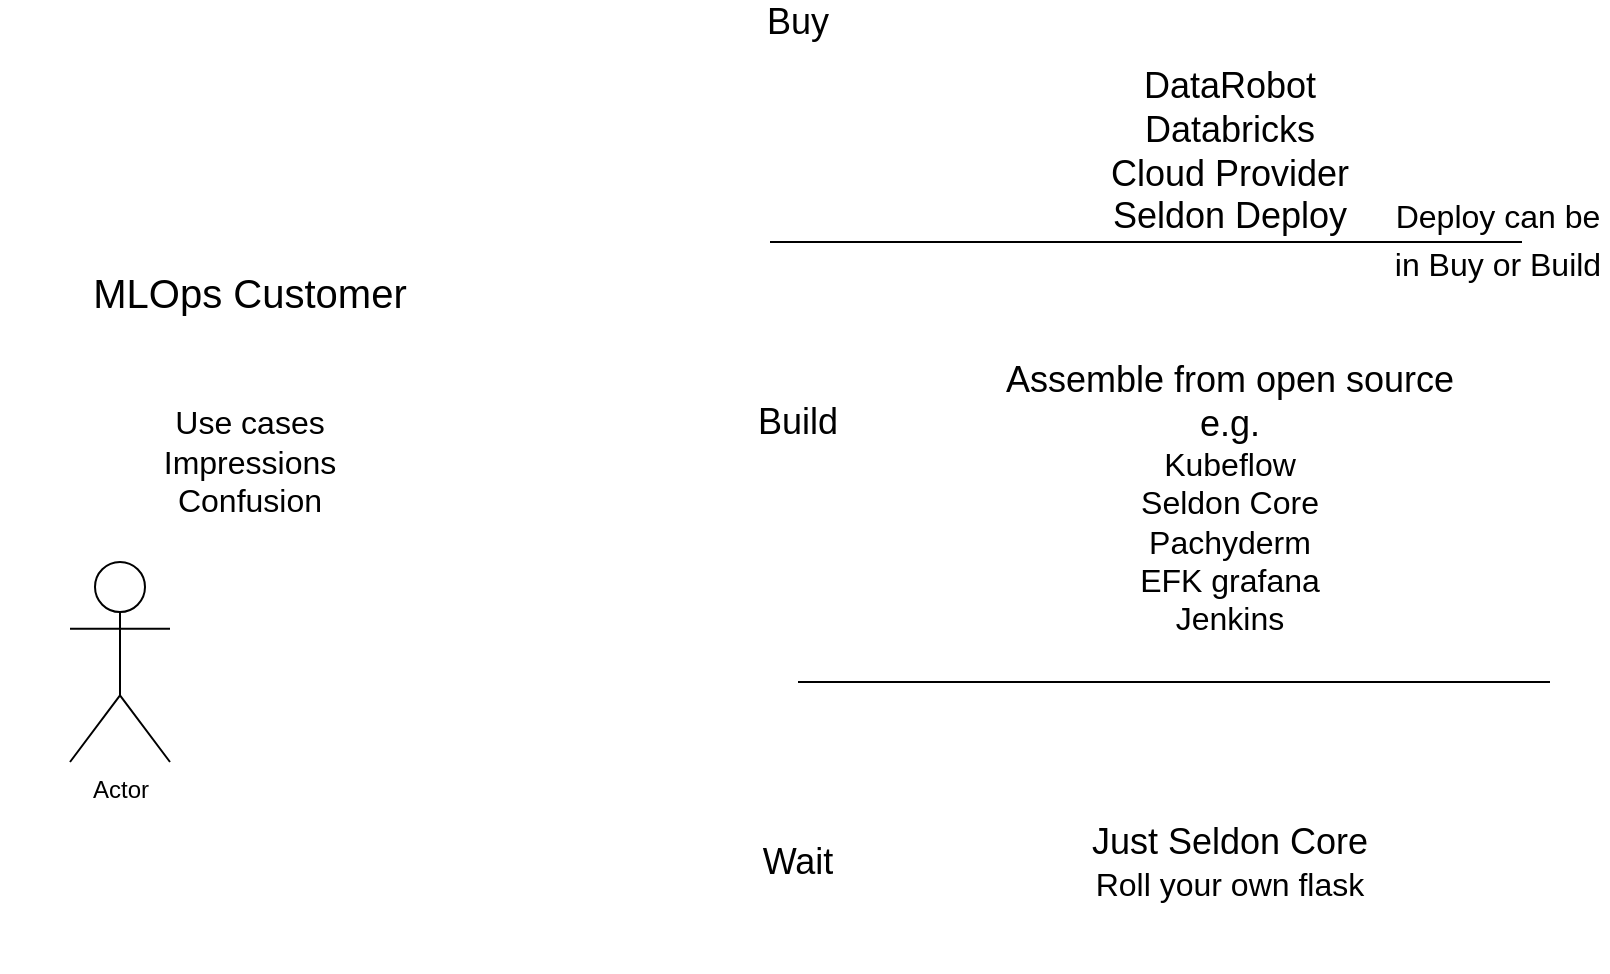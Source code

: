<mxfile version="12.9.1" type="github">
  <diagram id="JuNn_vYBnM_KgY5r-Gk6" name="Page-1">
    <mxGraphModel dx="2062" dy="1132" grid="1" gridSize="10" guides="1" tooltips="1" connect="1" arrows="1" fold="1" page="1" pageScale="1" pageWidth="827" pageHeight="1169" math="0" shadow="0">
      <root>
        <mxCell id="0" />
        <mxCell id="1" parent="0" />
        <mxCell id="BwaWRS_JmhclIeOnP8dX-1" value="Actor" style="shape=umlActor;verticalLabelPosition=bottom;labelBackgroundColor=#ffffff;verticalAlign=top;html=1;outlineConnect=0;" vertex="1" parent="1">
          <mxGeometry x="50" y="390" width="50" height="100" as="geometry" />
        </mxCell>
        <mxCell id="BwaWRS_JmhclIeOnP8dX-2" value="&lt;font style=&quot;font-size: 16px&quot;&gt;&lt;br&gt;Use cases&lt;br&gt;Impressions&lt;br&gt;Confusion&lt;/font&gt;" style="text;html=1;strokeColor=none;fillColor=none;align=center;verticalAlign=middle;whiteSpace=wrap;rounded=0;" vertex="1" parent="1">
          <mxGeometry x="40" y="260" width="200" height="140" as="geometry" />
        </mxCell>
        <mxCell id="BwaWRS_JmhclIeOnP8dX-3" value="&lt;font style=&quot;font-size: 20px&quot;&gt;MLOps Customer&lt;/font&gt;" style="text;html=1;strokeColor=none;fillColor=none;align=center;verticalAlign=middle;whiteSpace=wrap;rounded=0;fontSize=20;" vertex="1" parent="1">
          <mxGeometry x="15" y="230" width="250" height="50" as="geometry" />
        </mxCell>
        <mxCell id="BwaWRS_JmhclIeOnP8dX-4" value="Buy" style="text;html=1;strokeColor=none;fillColor=none;align=center;verticalAlign=middle;whiteSpace=wrap;rounded=0;fontSize=18;" vertex="1" parent="1">
          <mxGeometry x="394" y="110" width="40" height="20" as="geometry" />
        </mxCell>
        <mxCell id="BwaWRS_JmhclIeOnP8dX-5" value="Build" style="text;html=1;strokeColor=none;fillColor=none;align=center;verticalAlign=middle;whiteSpace=wrap;rounded=0;fontSize=18;" vertex="1" parent="1">
          <mxGeometry x="394" y="310" width="40" height="20" as="geometry" />
        </mxCell>
        <mxCell id="BwaWRS_JmhclIeOnP8dX-6" value="Wait" style="text;html=1;strokeColor=none;fillColor=none;align=center;verticalAlign=middle;whiteSpace=wrap;rounded=0;fontSize=18;" vertex="1" parent="1">
          <mxGeometry x="394" y="530" width="40" height="20" as="geometry" />
        </mxCell>
        <mxCell id="BwaWRS_JmhclIeOnP8dX-8" value="" style="endArrow=none;html=1;fontSize=16;" edge="1" parent="1">
          <mxGeometry width="50" height="50" relative="1" as="geometry">
            <mxPoint x="414" y="450" as="sourcePoint" />
            <mxPoint x="790" y="450" as="targetPoint" />
          </mxGeometry>
        </mxCell>
        <mxCell id="BwaWRS_JmhclIeOnP8dX-9" value="" style="endArrow=none;html=1;fontSize=16;" edge="1" parent="1">
          <mxGeometry width="50" height="50" relative="1" as="geometry">
            <mxPoint x="400" y="230" as="sourcePoint" />
            <mxPoint x="776" y="230" as="targetPoint" />
          </mxGeometry>
        </mxCell>
        <mxCell id="BwaWRS_JmhclIeOnP8dX-10" value="&lt;font style=&quot;font-size: 18px&quot;&gt;DataRobot&lt;br&gt;Databricks&lt;br&gt;Cloud Provider&lt;br&gt;Seldon Deploy&lt;/font&gt;" style="text;html=1;strokeColor=none;fillColor=none;align=center;verticalAlign=middle;whiteSpace=wrap;rounded=0;fontSize=16;" vertex="1" parent="1">
          <mxGeometry x="460" y="130" width="340" height="110" as="geometry" />
        </mxCell>
        <mxCell id="BwaWRS_JmhclIeOnP8dX-11" value="&lt;span style=&quot;font-size: 18px&quot;&gt;Assemble from open source&lt;br&gt;e.g.&lt;br&gt;&lt;/span&gt;Kubeflow&lt;br&gt;Seldon Core&lt;br&gt;Pachyderm&lt;br&gt;EFK grafana&lt;br&gt;Jenkins" style="text;html=1;strokeColor=none;fillColor=none;align=center;verticalAlign=middle;whiteSpace=wrap;rounded=0;fontSize=16;" vertex="1" parent="1">
          <mxGeometry x="460" y="275" width="340" height="165" as="geometry" />
        </mxCell>
        <mxCell id="BwaWRS_JmhclIeOnP8dX-12" value="&lt;font style=&quot;font-size: 16px&quot;&gt;Deploy can be in Buy or Build&lt;/font&gt;" style="text;html=1;strokeColor=none;fillColor=none;align=center;verticalAlign=middle;whiteSpace=wrap;rounded=0;fontSize=20;" vertex="1" parent="1">
          <mxGeometry x="709" y="197" width="110" height="60" as="geometry" />
        </mxCell>
        <mxCell id="BwaWRS_JmhclIeOnP8dX-13" value="&lt;span style=&quot;font-size: 18px&quot;&gt;Just Seldon Core&lt;br&gt;&lt;/span&gt;Roll your own flask" style="text;html=1;strokeColor=none;fillColor=none;align=center;verticalAlign=middle;whiteSpace=wrap;rounded=0;fontSize=16;" vertex="1" parent="1">
          <mxGeometry x="460" y="485" width="340" height="110" as="geometry" />
        </mxCell>
      </root>
    </mxGraphModel>
  </diagram>
</mxfile>
